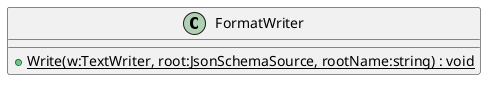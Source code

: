 @startuml
class FormatWriter {
    + {static} Write(w:TextWriter, root:JsonSchemaSource, rootName:string) : void
}
@enduml
